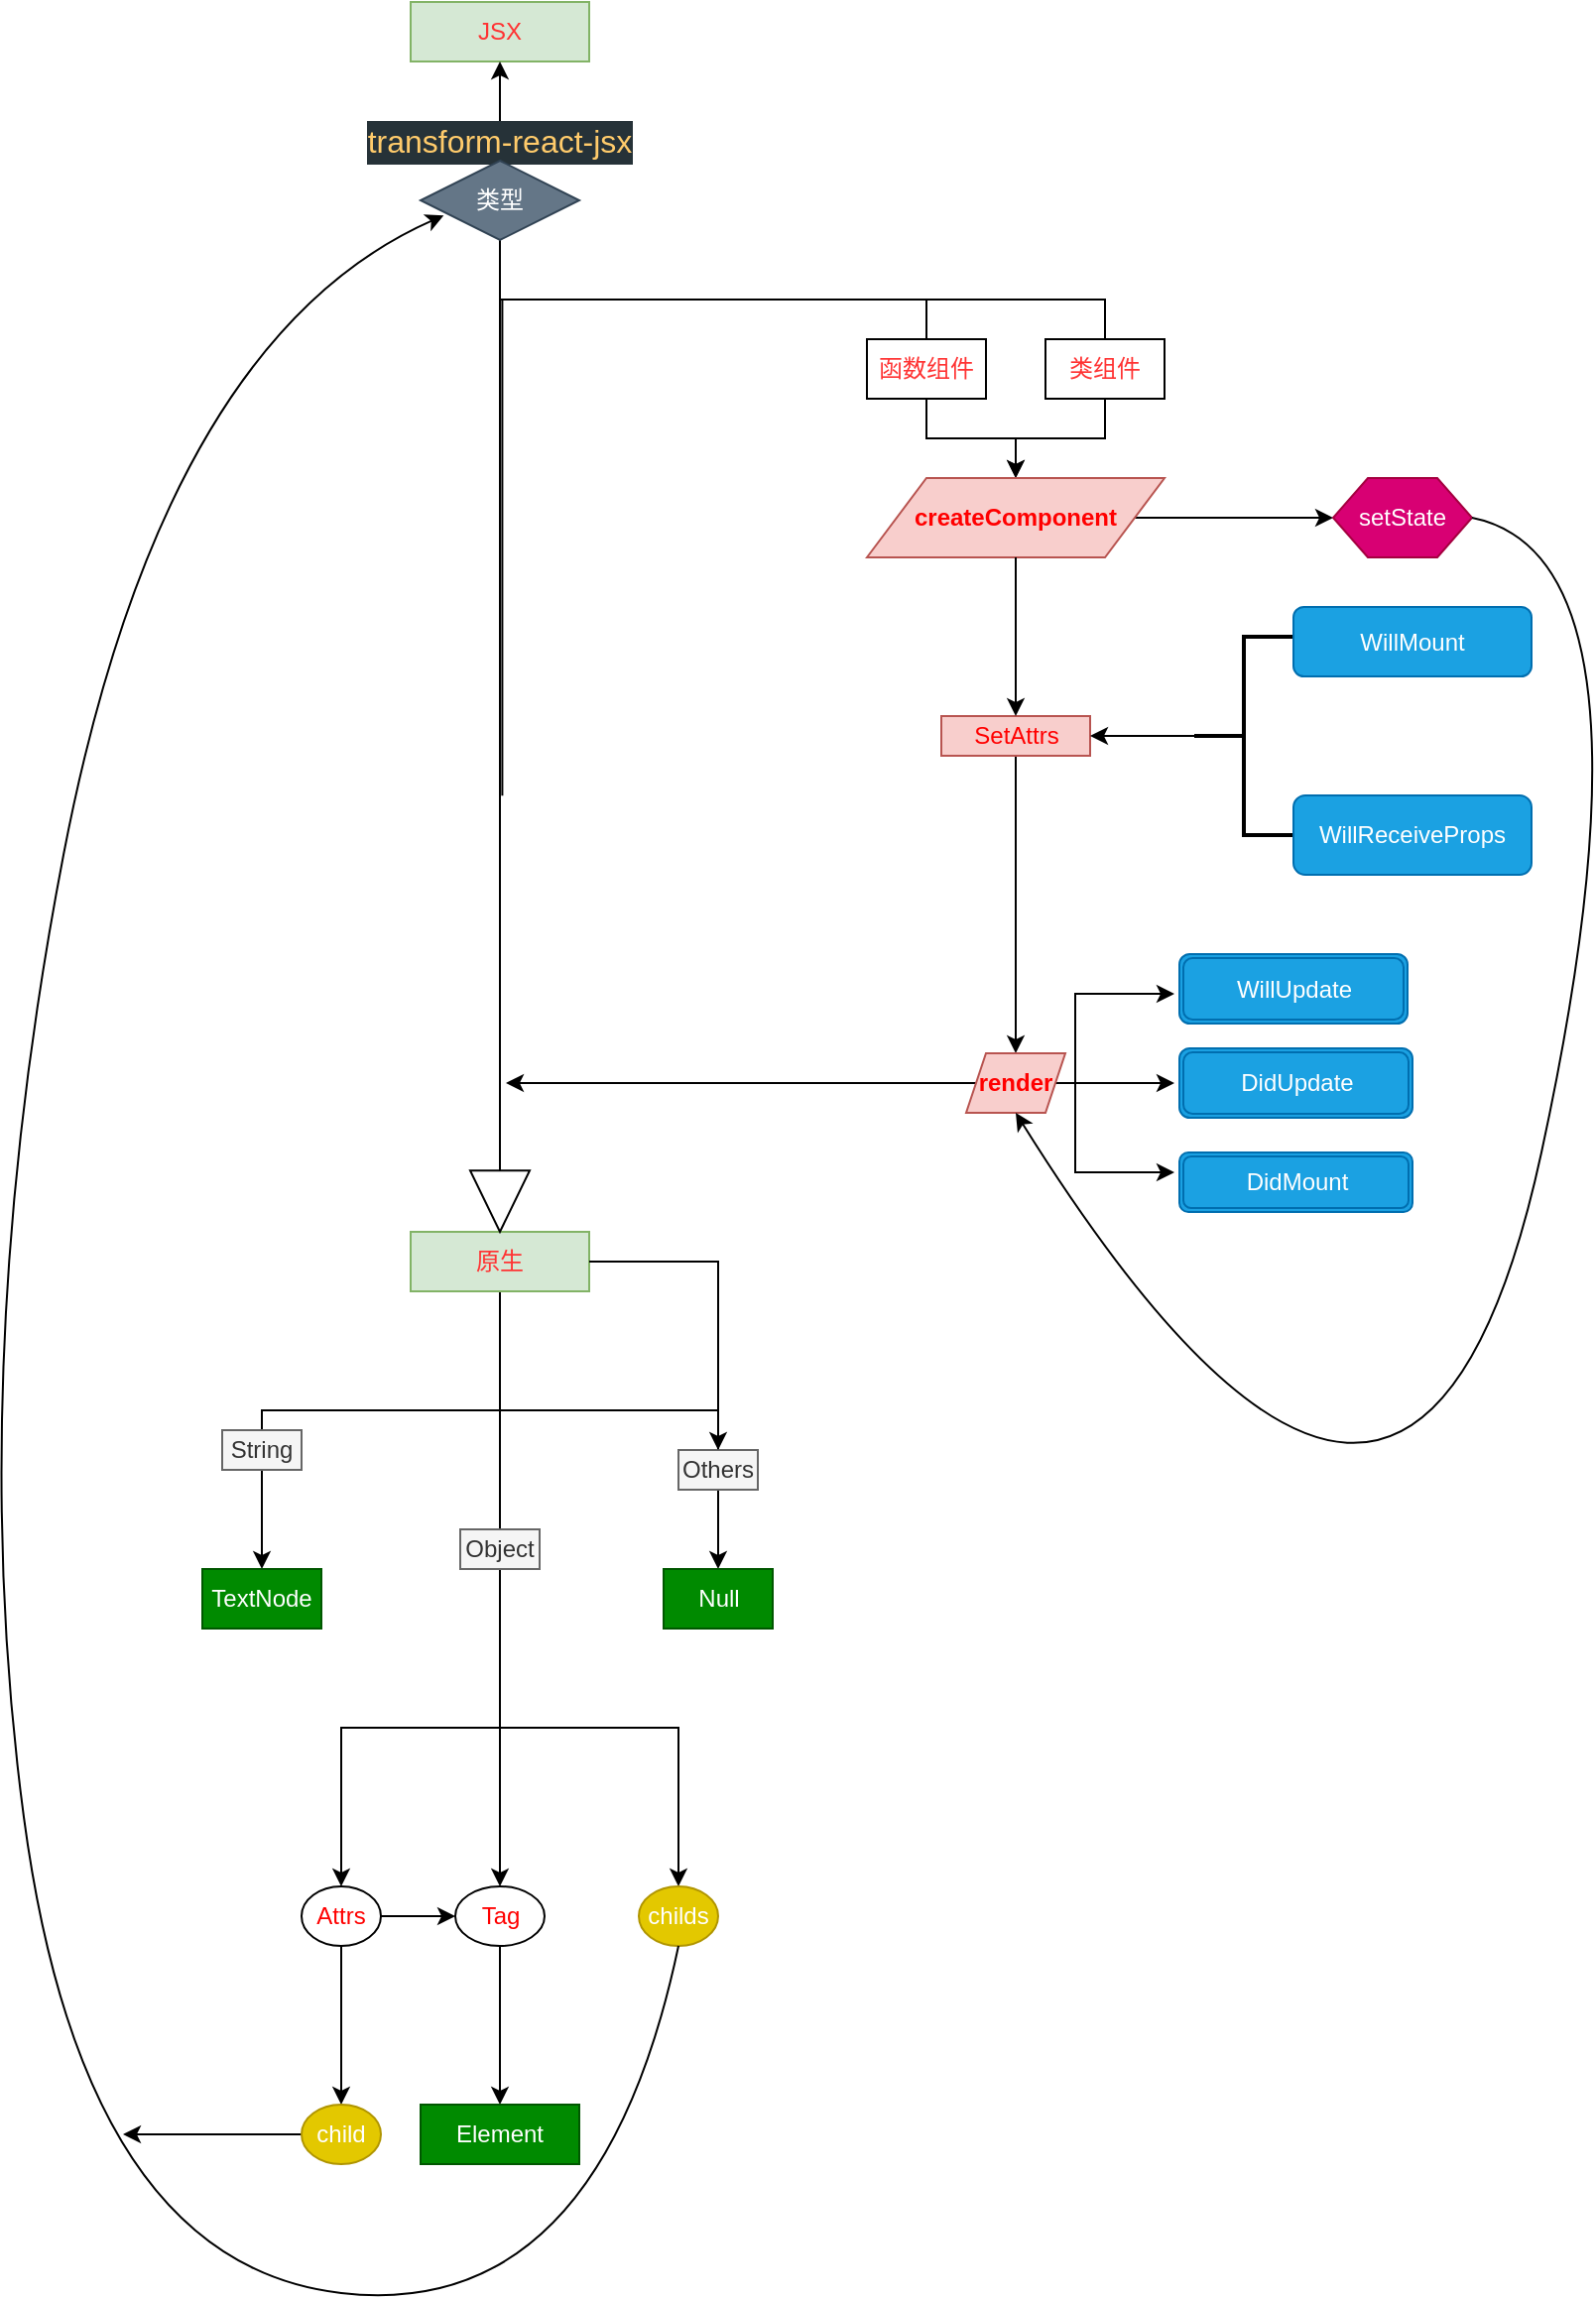 <mxfile version="13.0.9">
    <diagram id="6hGFLwfOUW9BJ-s0fimq" name="Page-1">
        <mxGraphModel dx="1031" dy="764" grid="1" gridSize="10" guides="1" tooltips="1" connect="1" arrows="1" fold="1" page="1" pageScale="1" pageWidth="827" pageHeight="1169" math="0" shadow="0">
            <root>
                <mxCell id="0"/>
                <mxCell id="1" parent="0"/>
                <mxCell id="2" value="JSX" style="rounded=0;whiteSpace=wrap;html=1;fillColor=#d5e8d4;strokeColor=#82b366;fontColor=#FF3333;" parent="1" vertex="1">
                    <mxGeometry x="225" y="40" width="90" height="30" as="geometry"/>
                </mxCell>
                <mxCell id="30" style="edgeStyle=orthogonalEdgeStyle;rounded=0;orthogonalLoop=1;jettySize=auto;html=1;fontColor=#FF0000;" parent="1" source="5" edge="1">
                    <mxGeometry relative="1" as="geometry">
                        <mxPoint x="270" y="990" as="targetPoint"/>
                        <Array as="points">
                            <mxPoint x="270" y="950"/>
                            <mxPoint x="270" y="950"/>
                        </Array>
                    </mxGeometry>
                </mxCell>
                <mxCell id="31" style="edgeStyle=orthogonalEdgeStyle;rounded=0;orthogonalLoop=1;jettySize=auto;html=1;fontColor=#FF0000;" parent="1" source="37" edge="1">
                    <mxGeometry relative="1" as="geometry">
                        <mxPoint x="380" y="830" as="targetPoint"/>
                        <Array as="points">
                            <mxPoint x="270" y="750"/>
                            <mxPoint x="380" y="750"/>
                            <mxPoint x="380" y="810"/>
                        </Array>
                    </mxGeometry>
                </mxCell>
                <mxCell id="32" style="edgeStyle=orthogonalEdgeStyle;rounded=0;orthogonalLoop=1;jettySize=auto;html=1;fontColor=#FF0000;" parent="1" source="5" edge="1">
                    <mxGeometry relative="1" as="geometry">
                        <mxPoint x="150" y="830" as="targetPoint"/>
                        <Array as="points">
                            <mxPoint x="270" y="750"/>
                            <mxPoint x="150" y="750"/>
                            <mxPoint x="150" y="810"/>
                        </Array>
                    </mxGeometry>
                </mxCell>
                <mxCell id="5" value="原生" style="rounded=0;whiteSpace=wrap;html=1;fillColor=#d5e8d4;strokeColor=#82b366;fontColor=#FF3333;" parent="1" vertex="1">
                    <mxGeometry x="225" y="660" width="90" height="30" as="geometry"/>
                </mxCell>
                <mxCell id="9" style="edgeStyle=orthogonalEdgeStyle;rounded=0;orthogonalLoop=1;jettySize=auto;html=1;exitX=0;exitY=0.5;exitDx=0;exitDy=0;exitPerimeter=0;fontColor=#FF3333;" parent="1" source="7" target="2" edge="1">
                    <mxGeometry relative="1" as="geometry"/>
                </mxCell>
                <mxCell id="11" style="edgeStyle=orthogonalEdgeStyle;rounded=0;orthogonalLoop=1;jettySize=auto;html=1;exitX=0.267;exitY=0.46;exitDx=0;exitDy=0;exitPerimeter=0;fontColor=#FF3333;" parent="1" source="7" edge="1">
                    <mxGeometry relative="1" as="geometry">
                        <mxPoint x="485" y="220" as="targetPoint"/>
                        <Array as="points">
                            <mxPoint x="271" y="190"/>
                            <mxPoint x="485" y="190"/>
                        </Array>
                    </mxGeometry>
                </mxCell>
                <mxCell id="13" style="edgeStyle=orthogonalEdgeStyle;rounded=0;orthogonalLoop=1;jettySize=auto;html=1;exitX=0;exitY=0;exitDx=134.55;exitDy=15;exitPerimeter=0;fontColor=#FF3333;" parent="1" source="7" edge="1">
                    <mxGeometry relative="1" as="geometry">
                        <mxPoint x="575" y="240" as="targetPoint"/>
                        <Array as="points">
                            <mxPoint x="270" y="190"/>
                            <mxPoint x="575" y="190"/>
                        </Array>
                    </mxGeometry>
                </mxCell>
                <mxCell id="7" value="" style="html=1;shadow=0;dashed=0;align=center;verticalAlign=middle;shape=mxgraph.arrows2.arrow;dy=1;dx=30.9;direction=south;notch=0;fontColor=#FF3333;" parent="1" vertex="1">
                    <mxGeometry x="255" y="360" width="30" height="300" as="geometry"/>
                </mxCell>
                <mxCell id="10" value="&lt;div style=&quot;color: rgb(238 , 255 , 255) ; background-color: rgb(38 , 50 , 56) ; font-size: 16px ; line-height: 22px&quot;&gt;&lt;span style=&quot;color: #ffcb6b&quot;&gt;transform-react-jsx&lt;/span&gt;&lt;/div&gt;" style="text;html=1;strokeColor=none;fillColor=none;align=center;verticalAlign=middle;whiteSpace=wrap;rounded=0;fontColor=#FF3333;" parent="1" vertex="1">
                    <mxGeometry x="190" y="100" width="160" height="20" as="geometry"/>
                </mxCell>
                <mxCell id="17" value="" style="edgeStyle=orthogonalEdgeStyle;rounded=0;orthogonalLoop=1;jettySize=auto;html=1;fontColor=#FF3333;" parent="1" source="14" target="16" edge="1">
                    <mxGeometry relative="1" as="geometry">
                        <Array as="points">
                            <mxPoint x="485" y="260"/>
                            <mxPoint x="530" y="260"/>
                        </Array>
                    </mxGeometry>
                </mxCell>
                <mxCell id="14" value="函数组件" style="rounded=0;whiteSpace=wrap;html=1;fontColor=#FF3333;" parent="1" vertex="1">
                    <mxGeometry x="455" y="210" width="60" height="30" as="geometry"/>
                </mxCell>
                <mxCell id="18" value="" style="edgeStyle=orthogonalEdgeStyle;rounded=0;orthogonalLoop=1;jettySize=auto;html=1;fontColor=#FF3333;" parent="1" source="15" target="16" edge="1">
                    <mxGeometry relative="1" as="geometry">
                        <Array as="points">
                            <mxPoint x="575" y="260"/>
                            <mxPoint x="530" y="260"/>
                        </Array>
                    </mxGeometry>
                </mxCell>
                <mxCell id="15" value="类组件" style="rounded=0;whiteSpace=wrap;html=1;fontColor=#FF3333;" parent="1" vertex="1">
                    <mxGeometry x="545" y="210" width="60" height="30" as="geometry"/>
                </mxCell>
                <mxCell id="28" value="" style="edgeStyle=orthogonalEdgeStyle;rounded=0;orthogonalLoop=1;jettySize=auto;html=1;fontColor=#FF0000;" parent="1" source="68" target="27" edge="1">
                    <mxGeometry relative="1" as="geometry"/>
                </mxCell>
                <mxCell id="90" style="edgeStyle=orthogonalEdgeStyle;rounded=0;orthogonalLoop=1;jettySize=auto;html=1;fontColor=#FF0000;" edge="1" parent="1" source="16">
                    <mxGeometry relative="1" as="geometry">
                        <mxPoint x="690" y="300" as="targetPoint"/>
                    </mxGeometry>
                </mxCell>
                <mxCell id="16" value="createComponent" style="shape=parallelogram;perimeter=parallelogramPerimeter;whiteSpace=wrap;html=1;fillColor=#f8cecc;strokeColor=#b85450;fontColor=#FF0000;fontStyle=1" parent="1" vertex="1">
                    <mxGeometry x="455" y="280" width="150" height="40" as="geometry"/>
                </mxCell>
                <mxCell id="29" style="edgeStyle=orthogonalEdgeStyle;rounded=0;orthogonalLoop=1;jettySize=auto;html=1;fontColor=#FF0000;" parent="1" source="27" edge="1">
                    <mxGeometry relative="1" as="geometry">
                        <mxPoint x="273" y="585" as="targetPoint"/>
                        <Array as="points">
                            <mxPoint x="273" y="585"/>
                        </Array>
                    </mxGeometry>
                </mxCell>
                <mxCell id="82" style="edgeStyle=orthogonalEdgeStyle;rounded=0;orthogonalLoop=1;jettySize=auto;html=1;fontColor=#FF0000;" edge="1" parent="1" source="27">
                    <mxGeometry relative="1" as="geometry">
                        <mxPoint x="610" y="585" as="targetPoint"/>
                    </mxGeometry>
                </mxCell>
                <mxCell id="83" style="edgeStyle=orthogonalEdgeStyle;rounded=0;orthogonalLoop=1;jettySize=auto;html=1;fontColor=#FF0000;" edge="1" parent="1" source="27">
                    <mxGeometry relative="1" as="geometry">
                        <mxPoint x="610" y="540" as="targetPoint"/>
                        <Array as="points">
                            <mxPoint x="560" y="585"/>
                            <mxPoint x="560" y="540"/>
                        </Array>
                    </mxGeometry>
                </mxCell>
                <mxCell id="84" style="edgeStyle=orthogonalEdgeStyle;rounded=0;orthogonalLoop=1;jettySize=auto;html=1;fontColor=#FF0000;" edge="1" parent="1" source="27">
                    <mxGeometry relative="1" as="geometry">
                        <mxPoint x="610" y="630" as="targetPoint"/>
                        <Array as="points">
                            <mxPoint x="560" y="585"/>
                            <mxPoint x="560" y="630"/>
                        </Array>
                    </mxGeometry>
                </mxCell>
                <mxCell id="27" value="render" style="shape=parallelogram;perimeter=parallelogramPerimeter;whiteSpace=wrap;html=1;fillColor=#f8cecc;strokeColor=#b85450;fontColor=#FF0000;fontStyle=1" parent="1" vertex="1">
                    <mxGeometry x="505" y="570" width="50" height="30" as="geometry"/>
                </mxCell>
                <mxCell id="33" value="TextNode" style="rounded=0;whiteSpace=wrap;html=1;fontColor=#ffffff;fillColor=#008a00;strokeColor=#005700;" parent="1" vertex="1">
                    <mxGeometry x="120" y="830" width="60" height="30" as="geometry"/>
                </mxCell>
                <mxCell id="34" value="String" style="text;html=1;strokeColor=#666666;fillColor=#f5f5f5;align=center;verticalAlign=middle;whiteSpace=wrap;rounded=0;fontColor=#333333;" parent="1" vertex="1">
                    <mxGeometry x="130" y="760" width="40" height="20" as="geometry"/>
                </mxCell>
                <mxCell id="40" style="edgeStyle=orthogonalEdgeStyle;rounded=0;orthogonalLoop=1;jettySize=auto;html=1;fontColor=#FF0000;" parent="1" source="35" edge="1">
                    <mxGeometry relative="1" as="geometry">
                        <mxPoint x="190" y="990" as="targetPoint"/>
                        <Array as="points">
                            <mxPoint x="270" y="910"/>
                            <mxPoint x="190" y="910"/>
                        </Array>
                    </mxGeometry>
                </mxCell>
                <mxCell id="41" style="edgeStyle=orthogonalEdgeStyle;rounded=0;orthogonalLoop=1;jettySize=auto;html=1;fontColor=#FF0000;" parent="1" source="35" edge="1">
                    <mxGeometry relative="1" as="geometry">
                        <mxPoint x="360" y="990" as="targetPoint"/>
                        <Array as="points">
                            <mxPoint x="270" y="910"/>
                            <mxPoint x="360" y="910"/>
                        </Array>
                    </mxGeometry>
                </mxCell>
                <mxCell id="35" value="Object" style="text;html=1;strokeColor=#666666;fillColor=#f5f5f5;align=center;verticalAlign=middle;whiteSpace=wrap;rounded=0;fontColor=#333333;" parent="1" vertex="1">
                    <mxGeometry x="250" y="810" width="40" height="20" as="geometry"/>
                </mxCell>
                <mxCell id="37" value="Others" style="text;html=1;strokeColor=#666666;fillColor=#f5f5f5;align=center;verticalAlign=middle;whiteSpace=wrap;rounded=0;fontColor=#333333;" parent="1" vertex="1">
                    <mxGeometry x="360" y="770" width="40" height="20" as="geometry"/>
                </mxCell>
                <mxCell id="38" style="edgeStyle=orthogonalEdgeStyle;rounded=0;orthogonalLoop=1;jettySize=auto;html=1;fontColor=#FF0000;" parent="1" source="5" target="37" edge="1">
                    <mxGeometry relative="1" as="geometry">
                        <mxPoint x="380" y="830" as="targetPoint"/>
                        <mxPoint x="270" y="690" as="sourcePoint"/>
                        <Array as="points"/>
                    </mxGeometry>
                </mxCell>
                <mxCell id="39" value="Null" style="rounded=0;whiteSpace=wrap;html=1;fontColor=#ffffff;fillColor=#008a00;strokeColor=#005700;" parent="1" vertex="1">
                    <mxGeometry x="352.5" y="830" width="55" height="30" as="geometry"/>
                </mxCell>
                <mxCell id="48" style="edgeStyle=orthogonalEdgeStyle;rounded=0;orthogonalLoop=1;jettySize=auto;html=1;fontColor=#FF0000;" parent="1" source="42" edge="1">
                    <mxGeometry relative="1" as="geometry">
                        <mxPoint x="270" y="1100" as="targetPoint"/>
                    </mxGeometry>
                </mxCell>
                <mxCell id="42" value="Tag" style="ellipse;whiteSpace=wrap;html=1;fontColor=#FF0000;" parent="1" vertex="1">
                    <mxGeometry x="247.5" y="990" width="45" height="30" as="geometry"/>
                </mxCell>
                <mxCell id="51" value="" style="edgeStyle=orthogonalEdgeStyle;rounded=0;orthogonalLoop=1;jettySize=auto;html=1;fontColor=#FF0000;" parent="1" source="43" target="42" edge="1">
                    <mxGeometry relative="1" as="geometry"/>
                </mxCell>
                <mxCell id="59" value="" style="edgeStyle=orthogonalEdgeStyle;rounded=0;orthogonalLoop=1;jettySize=auto;html=1;fontColor=#FF0000;" parent="1" source="43" target="58" edge="1">
                    <mxGeometry relative="1" as="geometry"/>
                </mxCell>
                <mxCell id="43" value="Attrs" style="ellipse;whiteSpace=wrap;html=1;fontColor=#FF0000;" parent="1" vertex="1">
                    <mxGeometry x="170" y="990" width="40" height="30" as="geometry"/>
                </mxCell>
                <mxCell id="67" style="edgeStyle=orthogonalEdgeStyle;rounded=0;orthogonalLoop=1;jettySize=auto;html=1;fontColor=#FF0000;" parent="1" source="58" edge="1">
                    <mxGeometry relative="1" as="geometry">
                        <mxPoint x="80" y="1115" as="targetPoint"/>
                    </mxGeometry>
                </mxCell>
                <mxCell id="58" value="child" style="ellipse;whiteSpace=wrap;html=1;fontColor=#ffffff;fillColor=#e3c800;strokeColor=#B09500;" parent="1" vertex="1">
                    <mxGeometry x="170" y="1100" width="40" height="30" as="geometry"/>
                </mxCell>
                <mxCell id="44" value="childs" style="ellipse;whiteSpace=wrap;html=1;fontColor=#ffffff;fillColor=#e3c800;strokeColor=#B09500;" parent="1" vertex="1">
                    <mxGeometry x="340" y="990" width="40" height="30" as="geometry"/>
                </mxCell>
                <mxCell id="47" value="Element" style="rounded=0;whiteSpace=wrap;html=1;fontColor=#ffffff;fillColor=#008a00;strokeColor=#005700;" parent="1" vertex="1">
                    <mxGeometry x="230" y="1100" width="80" height="30" as="geometry"/>
                </mxCell>
                <mxCell id="56" value="" style="curved=1;endArrow=classic;html=1;fontColor=#FF0000;exitX=0.5;exitY=1;exitDx=0;exitDy=0;entryX=0.146;entryY=0.691;entryDx=0;entryDy=0;entryPerimeter=0;" parent="1" source="44" target="57" edge="1">
                    <mxGeometry width="50" height="50" relative="1" as="geometry">
                        <mxPoint x="460" y="620" as="sourcePoint"/>
                        <mxPoint x="510" y="570" as="targetPoint"/>
                        <Array as="points">
                            <mxPoint x="320" y="1210"/>
                            <mxPoint x="60" y="1180"/>
                            <mxPoint y="730"/>
                            <mxPoint x="100" y="210"/>
                        </Array>
                    </mxGeometry>
                </mxCell>
                <mxCell id="57" value="类型" style="rhombus;whiteSpace=wrap;html=1;fontColor=#ffffff;fillColor=#647687;strokeColor=#314354;" parent="1" vertex="1">
                    <mxGeometry x="230" y="120" width="80" height="40" as="geometry"/>
                </mxCell>
                <mxCell id="68" value="SetAttrs" style="rounded=0;whiteSpace=wrap;html=1;fillColor=#f8cecc;strokeColor=#b85450;fontColor=#FF0000;" vertex="1" parent="1">
                    <mxGeometry x="492.5" y="400" width="75" height="20" as="geometry"/>
                </mxCell>
                <mxCell id="69" value="" style="edgeStyle=orthogonalEdgeStyle;rounded=0;orthogonalLoop=1;jettySize=auto;html=1;fontColor=#FF0000;" edge="1" parent="1" source="16" target="68">
                    <mxGeometry relative="1" as="geometry">
                        <mxPoint x="530" y="380" as="sourcePoint"/>
                        <mxPoint x="530" y="570" as="targetPoint"/>
                    </mxGeometry>
                </mxCell>
                <mxCell id="71" style="edgeStyle=orthogonalEdgeStyle;rounded=0;orthogonalLoop=1;jettySize=auto;html=1;entryX=1;entryY=0.5;entryDx=0;entryDy=0;fontColor=#FF0000;" edge="1" parent="1" source="70" target="68">
                    <mxGeometry relative="1" as="geometry"/>
                </mxCell>
                <mxCell id="70" value="" style="strokeWidth=2;html=1;shape=mxgraph.flowchart.annotation_2;align=left;labelPosition=right;pointerEvents=1;fontColor=#FF0000;" vertex="1" parent="1">
                    <mxGeometry x="620" y="360" width="50" height="100" as="geometry"/>
                </mxCell>
                <mxCell id="72" value="WillMount" style="rounded=1;whiteSpace=wrap;html=1;fontColor=#ffffff;fillColor=#1ba1e2;strokeColor=#006EAF;" vertex="1" parent="1">
                    <mxGeometry x="670" y="345" width="120" height="35" as="geometry"/>
                </mxCell>
                <mxCell id="73" value="WillReceiveProps" style="rounded=1;whiteSpace=wrap;html=1;fontColor=#ffffff;fillColor=#1ba1e2;strokeColor=#006EAF;" vertex="1" parent="1">
                    <mxGeometry x="670" y="440" width="120" height="40" as="geometry"/>
                </mxCell>
                <mxCell id="86" value="WillUpdate" style="shape=ext;double=1;rounded=1;whiteSpace=wrap;html=1;fontColor=#ffffff;fillColor=#1ba1e2;strokeColor=#006EAF;" vertex="1" parent="1">
                    <mxGeometry x="612.5" y="520" width="115" height="35" as="geometry"/>
                </mxCell>
                <mxCell id="87" value="DidUpdate" style="shape=ext;double=1;rounded=1;whiteSpace=wrap;html=1;fontColor=#ffffff;fillColor=#1ba1e2;strokeColor=#006EAF;" vertex="1" parent="1">
                    <mxGeometry x="612.5" y="567.5" width="117.5" height="35" as="geometry"/>
                </mxCell>
                <mxCell id="89" value="DidMount" style="shape=ext;double=1;rounded=1;whiteSpace=wrap;html=1;fontColor=#ffffff;fillColor=#1ba1e2;strokeColor=#006EAF;" vertex="1" parent="1">
                    <mxGeometry x="612.5" y="620" width="117.5" height="30" as="geometry"/>
                </mxCell>
                <mxCell id="92" value="setState" style="shape=hexagon;perimeter=hexagonPerimeter2;whiteSpace=wrap;html=1;fontColor=#ffffff;fillColor=#d80073;strokeColor=#A50040;" vertex="1" parent="1">
                    <mxGeometry x="690" y="280" width="70" height="40" as="geometry"/>
                </mxCell>
                <mxCell id="93" value="" style="curved=1;endArrow=classic;html=1;fontColor=#FF0000;entryX=0.5;entryY=1;entryDx=0;entryDy=0;" edge="1" parent="1" target="27">
                    <mxGeometry width="50" height="50" relative="1" as="geometry">
                        <mxPoint x="760" y="300" as="sourcePoint"/>
                        <mxPoint x="810" y="250" as="targetPoint"/>
                        <Array as="points">
                            <mxPoint x="860" y="320"/>
                            <mxPoint x="730" y="920"/>
                        </Array>
                    </mxGeometry>
                </mxCell>
            </root>
        </mxGraphModel>
    </diagram>
</mxfile>